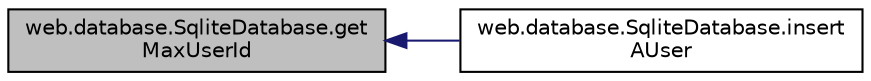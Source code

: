 digraph "web.database.SqliteDatabase.getMaxUserId"
{
  edge [fontname="Helvetica",fontsize="10",labelfontname="Helvetica",labelfontsize="10"];
  node [fontname="Helvetica",fontsize="10",shape=record];
  rankdir="LR";
  Node1 [label="web.database.SqliteDatabase.get\lMaxUserId",height=0.2,width=0.4,color="black", fillcolor="grey75", style="filled" fontcolor="black"];
  Node1 -> Node2 [dir="back",color="midnightblue",fontsize="10",style="solid",fontname="Helvetica"];
  Node2 [label="web.database.SqliteDatabase.insert\lAUser",height=0.2,width=0.4,color="black", fillcolor="white", style="filled",URL="$classweb_1_1database_1_1_sqlite_database.html#ae42c9a5dee3bff132e5f8f2458e8ac48"];
}
